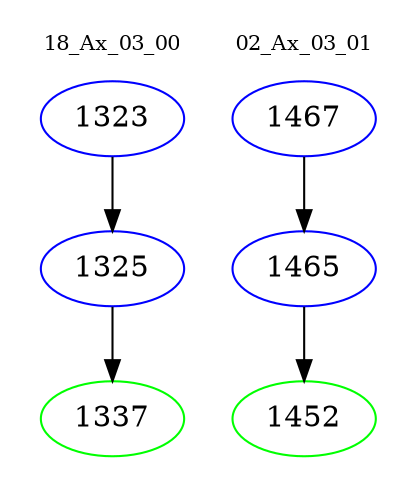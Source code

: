 digraph{
subgraph cluster_0 {
color = white
label = "18_Ax_03_00";
fontsize=10;
T0_1323 [label="1323", color="blue"]
T0_1323 -> T0_1325 [color="black"]
T0_1325 [label="1325", color="blue"]
T0_1325 -> T0_1337 [color="black"]
T0_1337 [label="1337", color="green"]
}
subgraph cluster_1 {
color = white
label = "02_Ax_03_01";
fontsize=10;
T1_1467 [label="1467", color="blue"]
T1_1467 -> T1_1465 [color="black"]
T1_1465 [label="1465", color="blue"]
T1_1465 -> T1_1452 [color="black"]
T1_1452 [label="1452", color="green"]
}
}

